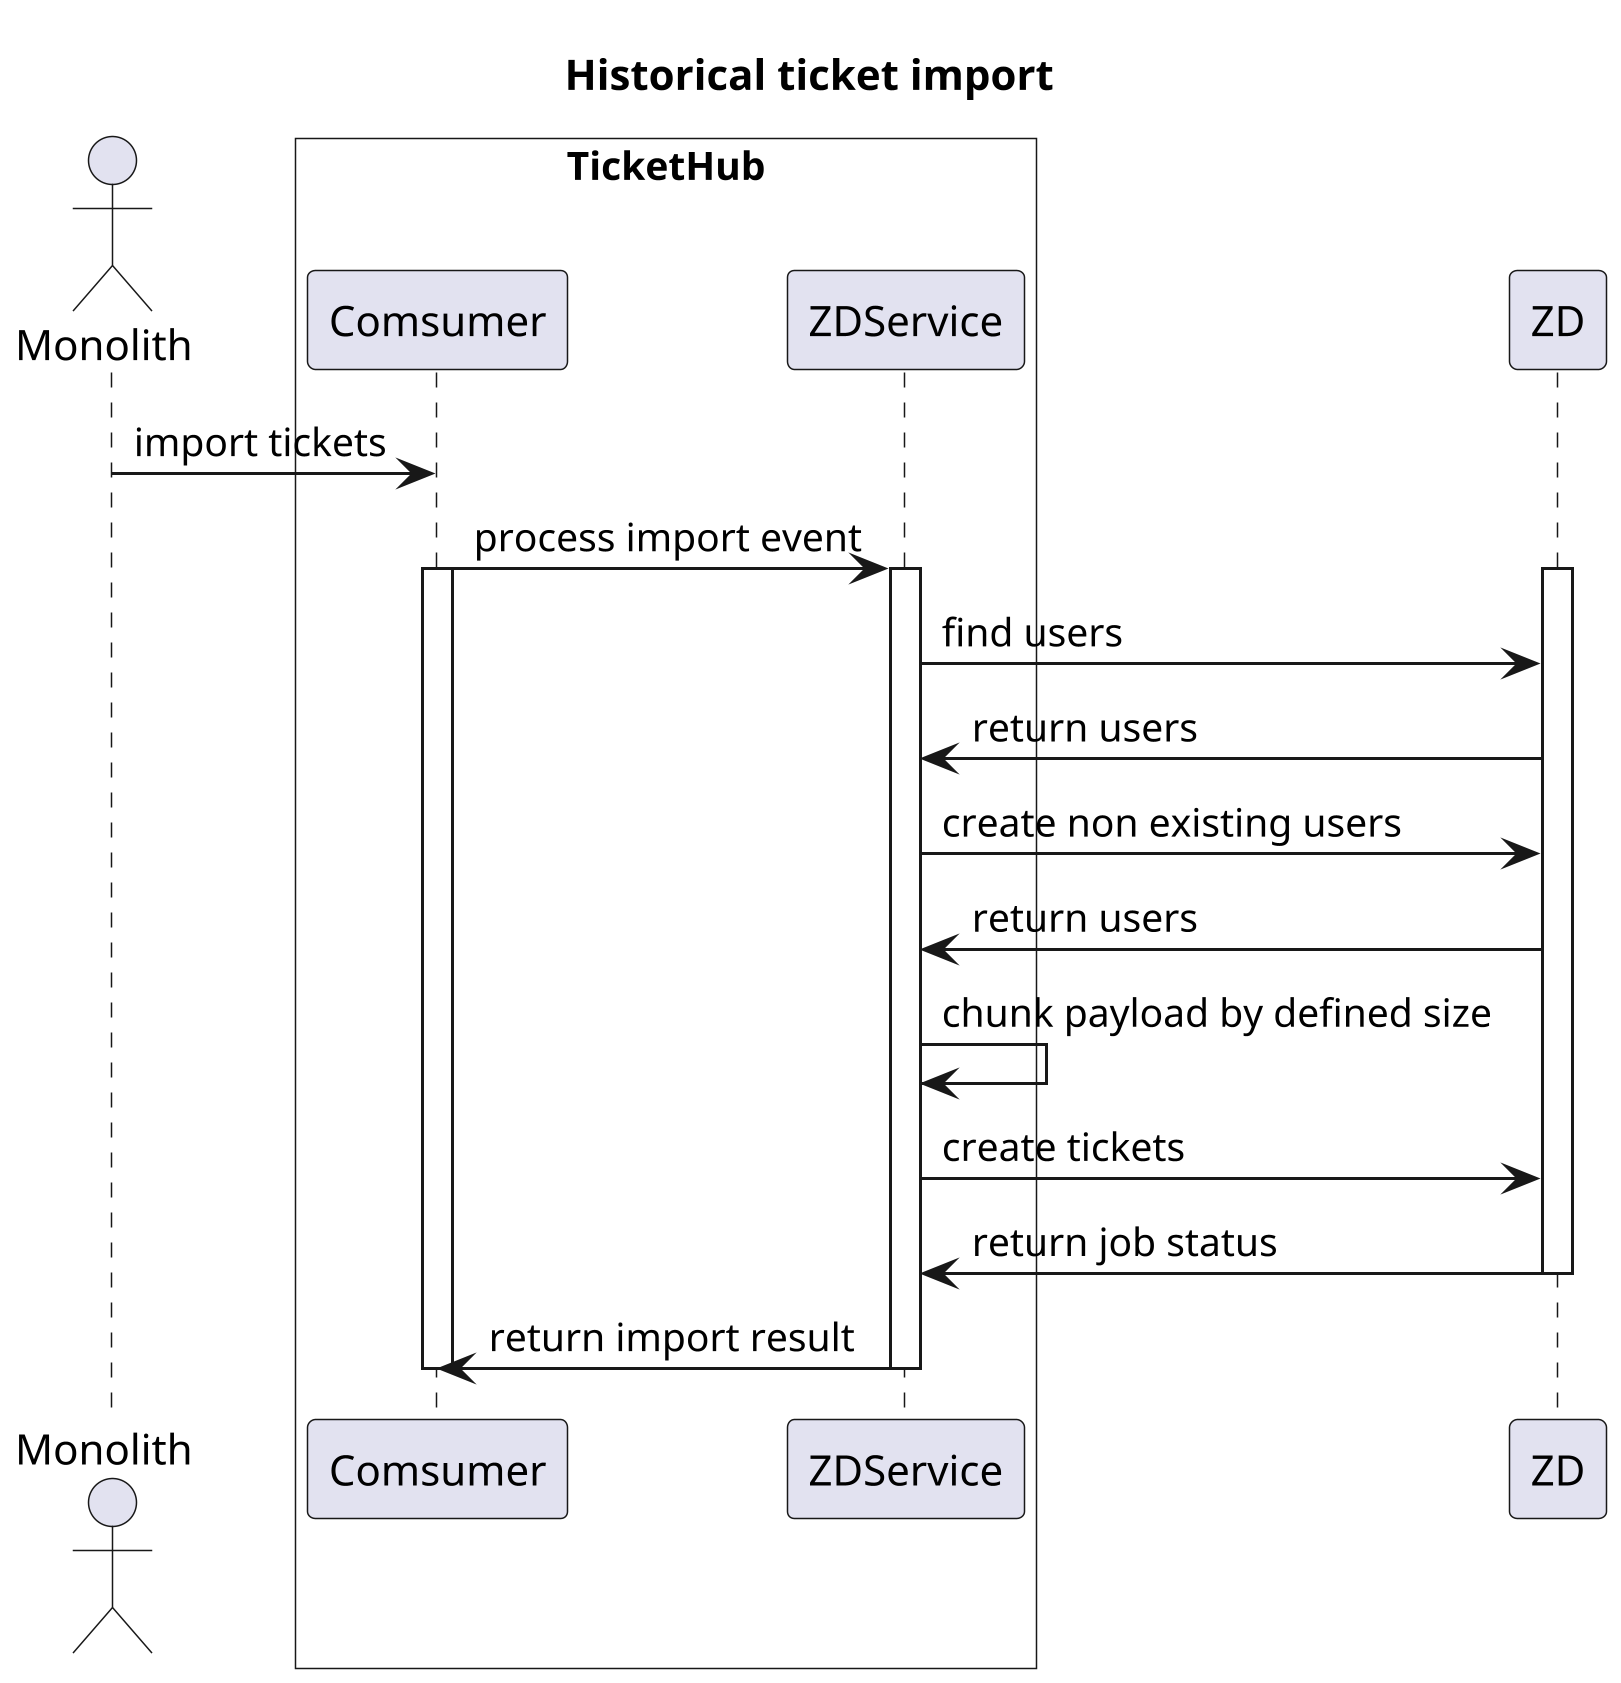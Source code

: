 @startuml Usecases
scale 3
actor Monolith as Mono
title Historical ticket import
box "TicketHub" #White
participant Comsumer as consumer
participant ZDService as ZS
end box

participant ZD as ZD

Mono -> consumer : import tickets
consumer -> ZS: process import event
activate consumer
activate ZS

activate ZD
ZS -> ZD: find users
ZD -> ZS: return users
ZS -> ZD: create non existing users
ZD -> ZS: return users
ZS -> ZS: chunk payload by defined size
ZS -> ZD: create tickets
ZD -> ZS: return job status
deactivate ZD
ZS -> consumer: return import result
deactivate ZS
deactivate consumer

@enduml